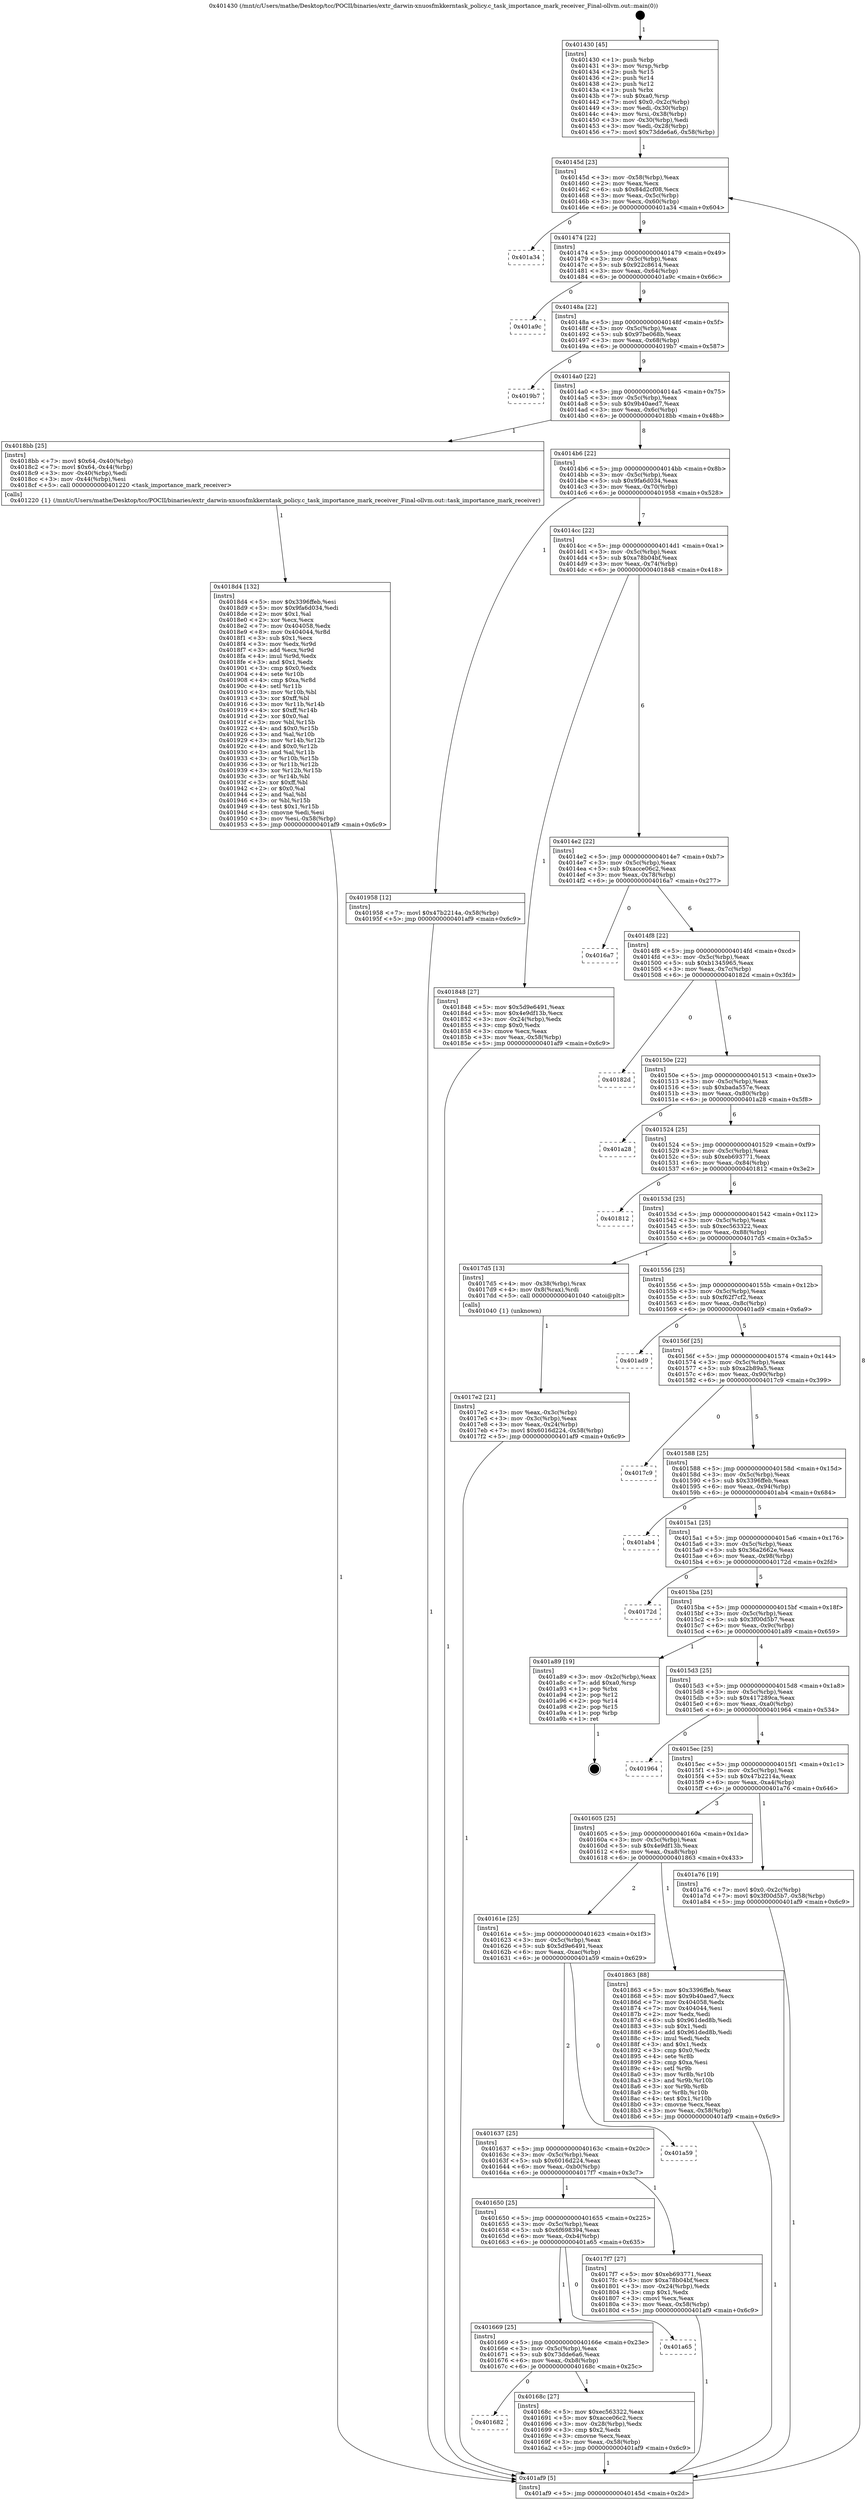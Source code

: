 digraph "0x401430" {
  label = "0x401430 (/mnt/c/Users/mathe/Desktop/tcc/POCII/binaries/extr_darwin-xnuosfmkkerntask_policy.c_task_importance_mark_receiver_Final-ollvm.out::main(0))"
  labelloc = "t"
  node[shape=record]

  Entry [label="",width=0.3,height=0.3,shape=circle,fillcolor=black,style=filled]
  "0x40145d" [label="{
     0x40145d [23]\l
     | [instrs]\l
     &nbsp;&nbsp;0x40145d \<+3\>: mov -0x58(%rbp),%eax\l
     &nbsp;&nbsp;0x401460 \<+2\>: mov %eax,%ecx\l
     &nbsp;&nbsp;0x401462 \<+6\>: sub $0x84d2cf08,%ecx\l
     &nbsp;&nbsp;0x401468 \<+3\>: mov %eax,-0x5c(%rbp)\l
     &nbsp;&nbsp;0x40146b \<+3\>: mov %ecx,-0x60(%rbp)\l
     &nbsp;&nbsp;0x40146e \<+6\>: je 0000000000401a34 \<main+0x604\>\l
  }"]
  "0x401a34" [label="{
     0x401a34\l
  }", style=dashed]
  "0x401474" [label="{
     0x401474 [22]\l
     | [instrs]\l
     &nbsp;&nbsp;0x401474 \<+5\>: jmp 0000000000401479 \<main+0x49\>\l
     &nbsp;&nbsp;0x401479 \<+3\>: mov -0x5c(%rbp),%eax\l
     &nbsp;&nbsp;0x40147c \<+5\>: sub $0x922c8614,%eax\l
     &nbsp;&nbsp;0x401481 \<+3\>: mov %eax,-0x64(%rbp)\l
     &nbsp;&nbsp;0x401484 \<+6\>: je 0000000000401a9c \<main+0x66c\>\l
  }"]
  Exit [label="",width=0.3,height=0.3,shape=circle,fillcolor=black,style=filled,peripheries=2]
  "0x401a9c" [label="{
     0x401a9c\l
  }", style=dashed]
  "0x40148a" [label="{
     0x40148a [22]\l
     | [instrs]\l
     &nbsp;&nbsp;0x40148a \<+5\>: jmp 000000000040148f \<main+0x5f\>\l
     &nbsp;&nbsp;0x40148f \<+3\>: mov -0x5c(%rbp),%eax\l
     &nbsp;&nbsp;0x401492 \<+5\>: sub $0x97be068b,%eax\l
     &nbsp;&nbsp;0x401497 \<+3\>: mov %eax,-0x68(%rbp)\l
     &nbsp;&nbsp;0x40149a \<+6\>: je 00000000004019b7 \<main+0x587\>\l
  }"]
  "0x4018d4" [label="{
     0x4018d4 [132]\l
     | [instrs]\l
     &nbsp;&nbsp;0x4018d4 \<+5\>: mov $0x3396ffeb,%esi\l
     &nbsp;&nbsp;0x4018d9 \<+5\>: mov $0x9fa6d034,%edi\l
     &nbsp;&nbsp;0x4018de \<+2\>: mov $0x1,%al\l
     &nbsp;&nbsp;0x4018e0 \<+2\>: xor %ecx,%ecx\l
     &nbsp;&nbsp;0x4018e2 \<+7\>: mov 0x404058,%edx\l
     &nbsp;&nbsp;0x4018e9 \<+8\>: mov 0x404044,%r8d\l
     &nbsp;&nbsp;0x4018f1 \<+3\>: sub $0x1,%ecx\l
     &nbsp;&nbsp;0x4018f4 \<+3\>: mov %edx,%r9d\l
     &nbsp;&nbsp;0x4018f7 \<+3\>: add %ecx,%r9d\l
     &nbsp;&nbsp;0x4018fa \<+4\>: imul %r9d,%edx\l
     &nbsp;&nbsp;0x4018fe \<+3\>: and $0x1,%edx\l
     &nbsp;&nbsp;0x401901 \<+3\>: cmp $0x0,%edx\l
     &nbsp;&nbsp;0x401904 \<+4\>: sete %r10b\l
     &nbsp;&nbsp;0x401908 \<+4\>: cmp $0xa,%r8d\l
     &nbsp;&nbsp;0x40190c \<+4\>: setl %r11b\l
     &nbsp;&nbsp;0x401910 \<+3\>: mov %r10b,%bl\l
     &nbsp;&nbsp;0x401913 \<+3\>: xor $0xff,%bl\l
     &nbsp;&nbsp;0x401916 \<+3\>: mov %r11b,%r14b\l
     &nbsp;&nbsp;0x401919 \<+4\>: xor $0xff,%r14b\l
     &nbsp;&nbsp;0x40191d \<+2\>: xor $0x0,%al\l
     &nbsp;&nbsp;0x40191f \<+3\>: mov %bl,%r15b\l
     &nbsp;&nbsp;0x401922 \<+4\>: and $0x0,%r15b\l
     &nbsp;&nbsp;0x401926 \<+3\>: and %al,%r10b\l
     &nbsp;&nbsp;0x401929 \<+3\>: mov %r14b,%r12b\l
     &nbsp;&nbsp;0x40192c \<+4\>: and $0x0,%r12b\l
     &nbsp;&nbsp;0x401930 \<+3\>: and %al,%r11b\l
     &nbsp;&nbsp;0x401933 \<+3\>: or %r10b,%r15b\l
     &nbsp;&nbsp;0x401936 \<+3\>: or %r11b,%r12b\l
     &nbsp;&nbsp;0x401939 \<+3\>: xor %r12b,%r15b\l
     &nbsp;&nbsp;0x40193c \<+3\>: or %r14b,%bl\l
     &nbsp;&nbsp;0x40193f \<+3\>: xor $0xff,%bl\l
     &nbsp;&nbsp;0x401942 \<+2\>: or $0x0,%al\l
     &nbsp;&nbsp;0x401944 \<+2\>: and %al,%bl\l
     &nbsp;&nbsp;0x401946 \<+3\>: or %bl,%r15b\l
     &nbsp;&nbsp;0x401949 \<+4\>: test $0x1,%r15b\l
     &nbsp;&nbsp;0x40194d \<+3\>: cmovne %edi,%esi\l
     &nbsp;&nbsp;0x401950 \<+3\>: mov %esi,-0x58(%rbp)\l
     &nbsp;&nbsp;0x401953 \<+5\>: jmp 0000000000401af9 \<main+0x6c9\>\l
  }"]
  "0x4019b7" [label="{
     0x4019b7\l
  }", style=dashed]
  "0x4014a0" [label="{
     0x4014a0 [22]\l
     | [instrs]\l
     &nbsp;&nbsp;0x4014a0 \<+5\>: jmp 00000000004014a5 \<main+0x75\>\l
     &nbsp;&nbsp;0x4014a5 \<+3\>: mov -0x5c(%rbp),%eax\l
     &nbsp;&nbsp;0x4014a8 \<+5\>: sub $0x9b40aed7,%eax\l
     &nbsp;&nbsp;0x4014ad \<+3\>: mov %eax,-0x6c(%rbp)\l
     &nbsp;&nbsp;0x4014b0 \<+6\>: je 00000000004018bb \<main+0x48b\>\l
  }"]
  "0x4017e2" [label="{
     0x4017e2 [21]\l
     | [instrs]\l
     &nbsp;&nbsp;0x4017e2 \<+3\>: mov %eax,-0x3c(%rbp)\l
     &nbsp;&nbsp;0x4017e5 \<+3\>: mov -0x3c(%rbp),%eax\l
     &nbsp;&nbsp;0x4017e8 \<+3\>: mov %eax,-0x24(%rbp)\l
     &nbsp;&nbsp;0x4017eb \<+7\>: movl $0x6016d224,-0x58(%rbp)\l
     &nbsp;&nbsp;0x4017f2 \<+5\>: jmp 0000000000401af9 \<main+0x6c9\>\l
  }"]
  "0x4018bb" [label="{
     0x4018bb [25]\l
     | [instrs]\l
     &nbsp;&nbsp;0x4018bb \<+7\>: movl $0x64,-0x40(%rbp)\l
     &nbsp;&nbsp;0x4018c2 \<+7\>: movl $0x64,-0x44(%rbp)\l
     &nbsp;&nbsp;0x4018c9 \<+3\>: mov -0x40(%rbp),%edi\l
     &nbsp;&nbsp;0x4018cc \<+3\>: mov -0x44(%rbp),%esi\l
     &nbsp;&nbsp;0x4018cf \<+5\>: call 0000000000401220 \<task_importance_mark_receiver\>\l
     | [calls]\l
     &nbsp;&nbsp;0x401220 \{1\} (/mnt/c/Users/mathe/Desktop/tcc/POCII/binaries/extr_darwin-xnuosfmkkerntask_policy.c_task_importance_mark_receiver_Final-ollvm.out::task_importance_mark_receiver)\l
  }"]
  "0x4014b6" [label="{
     0x4014b6 [22]\l
     | [instrs]\l
     &nbsp;&nbsp;0x4014b6 \<+5\>: jmp 00000000004014bb \<main+0x8b\>\l
     &nbsp;&nbsp;0x4014bb \<+3\>: mov -0x5c(%rbp),%eax\l
     &nbsp;&nbsp;0x4014be \<+5\>: sub $0x9fa6d034,%eax\l
     &nbsp;&nbsp;0x4014c3 \<+3\>: mov %eax,-0x70(%rbp)\l
     &nbsp;&nbsp;0x4014c6 \<+6\>: je 0000000000401958 \<main+0x528\>\l
  }"]
  "0x401430" [label="{
     0x401430 [45]\l
     | [instrs]\l
     &nbsp;&nbsp;0x401430 \<+1\>: push %rbp\l
     &nbsp;&nbsp;0x401431 \<+3\>: mov %rsp,%rbp\l
     &nbsp;&nbsp;0x401434 \<+2\>: push %r15\l
     &nbsp;&nbsp;0x401436 \<+2\>: push %r14\l
     &nbsp;&nbsp;0x401438 \<+2\>: push %r12\l
     &nbsp;&nbsp;0x40143a \<+1\>: push %rbx\l
     &nbsp;&nbsp;0x40143b \<+7\>: sub $0xa0,%rsp\l
     &nbsp;&nbsp;0x401442 \<+7\>: movl $0x0,-0x2c(%rbp)\l
     &nbsp;&nbsp;0x401449 \<+3\>: mov %edi,-0x30(%rbp)\l
     &nbsp;&nbsp;0x40144c \<+4\>: mov %rsi,-0x38(%rbp)\l
     &nbsp;&nbsp;0x401450 \<+3\>: mov -0x30(%rbp),%edi\l
     &nbsp;&nbsp;0x401453 \<+3\>: mov %edi,-0x28(%rbp)\l
     &nbsp;&nbsp;0x401456 \<+7\>: movl $0x73dde6a6,-0x58(%rbp)\l
  }"]
  "0x401958" [label="{
     0x401958 [12]\l
     | [instrs]\l
     &nbsp;&nbsp;0x401958 \<+7\>: movl $0x47b2214a,-0x58(%rbp)\l
     &nbsp;&nbsp;0x40195f \<+5\>: jmp 0000000000401af9 \<main+0x6c9\>\l
  }"]
  "0x4014cc" [label="{
     0x4014cc [22]\l
     | [instrs]\l
     &nbsp;&nbsp;0x4014cc \<+5\>: jmp 00000000004014d1 \<main+0xa1\>\l
     &nbsp;&nbsp;0x4014d1 \<+3\>: mov -0x5c(%rbp),%eax\l
     &nbsp;&nbsp;0x4014d4 \<+5\>: sub $0xa78b04bf,%eax\l
     &nbsp;&nbsp;0x4014d9 \<+3\>: mov %eax,-0x74(%rbp)\l
     &nbsp;&nbsp;0x4014dc \<+6\>: je 0000000000401848 \<main+0x418\>\l
  }"]
  "0x401af9" [label="{
     0x401af9 [5]\l
     | [instrs]\l
     &nbsp;&nbsp;0x401af9 \<+5\>: jmp 000000000040145d \<main+0x2d\>\l
  }"]
  "0x401848" [label="{
     0x401848 [27]\l
     | [instrs]\l
     &nbsp;&nbsp;0x401848 \<+5\>: mov $0x5d9e6491,%eax\l
     &nbsp;&nbsp;0x40184d \<+5\>: mov $0x4e9df13b,%ecx\l
     &nbsp;&nbsp;0x401852 \<+3\>: mov -0x24(%rbp),%edx\l
     &nbsp;&nbsp;0x401855 \<+3\>: cmp $0x0,%edx\l
     &nbsp;&nbsp;0x401858 \<+3\>: cmove %ecx,%eax\l
     &nbsp;&nbsp;0x40185b \<+3\>: mov %eax,-0x58(%rbp)\l
     &nbsp;&nbsp;0x40185e \<+5\>: jmp 0000000000401af9 \<main+0x6c9\>\l
  }"]
  "0x4014e2" [label="{
     0x4014e2 [22]\l
     | [instrs]\l
     &nbsp;&nbsp;0x4014e2 \<+5\>: jmp 00000000004014e7 \<main+0xb7\>\l
     &nbsp;&nbsp;0x4014e7 \<+3\>: mov -0x5c(%rbp),%eax\l
     &nbsp;&nbsp;0x4014ea \<+5\>: sub $0xacce06c2,%eax\l
     &nbsp;&nbsp;0x4014ef \<+3\>: mov %eax,-0x78(%rbp)\l
     &nbsp;&nbsp;0x4014f2 \<+6\>: je 00000000004016a7 \<main+0x277\>\l
  }"]
  "0x401682" [label="{
     0x401682\l
  }", style=dashed]
  "0x4016a7" [label="{
     0x4016a7\l
  }", style=dashed]
  "0x4014f8" [label="{
     0x4014f8 [22]\l
     | [instrs]\l
     &nbsp;&nbsp;0x4014f8 \<+5\>: jmp 00000000004014fd \<main+0xcd\>\l
     &nbsp;&nbsp;0x4014fd \<+3\>: mov -0x5c(%rbp),%eax\l
     &nbsp;&nbsp;0x401500 \<+5\>: sub $0xb1345965,%eax\l
     &nbsp;&nbsp;0x401505 \<+3\>: mov %eax,-0x7c(%rbp)\l
     &nbsp;&nbsp;0x401508 \<+6\>: je 000000000040182d \<main+0x3fd\>\l
  }"]
  "0x40168c" [label="{
     0x40168c [27]\l
     | [instrs]\l
     &nbsp;&nbsp;0x40168c \<+5\>: mov $0xec563322,%eax\l
     &nbsp;&nbsp;0x401691 \<+5\>: mov $0xacce06c2,%ecx\l
     &nbsp;&nbsp;0x401696 \<+3\>: mov -0x28(%rbp),%edx\l
     &nbsp;&nbsp;0x401699 \<+3\>: cmp $0x2,%edx\l
     &nbsp;&nbsp;0x40169c \<+3\>: cmovne %ecx,%eax\l
     &nbsp;&nbsp;0x40169f \<+3\>: mov %eax,-0x58(%rbp)\l
     &nbsp;&nbsp;0x4016a2 \<+5\>: jmp 0000000000401af9 \<main+0x6c9\>\l
  }"]
  "0x40182d" [label="{
     0x40182d\l
  }", style=dashed]
  "0x40150e" [label="{
     0x40150e [22]\l
     | [instrs]\l
     &nbsp;&nbsp;0x40150e \<+5\>: jmp 0000000000401513 \<main+0xe3\>\l
     &nbsp;&nbsp;0x401513 \<+3\>: mov -0x5c(%rbp),%eax\l
     &nbsp;&nbsp;0x401516 \<+5\>: sub $0xbada557e,%eax\l
     &nbsp;&nbsp;0x40151b \<+3\>: mov %eax,-0x80(%rbp)\l
     &nbsp;&nbsp;0x40151e \<+6\>: je 0000000000401a28 \<main+0x5f8\>\l
  }"]
  "0x401669" [label="{
     0x401669 [25]\l
     | [instrs]\l
     &nbsp;&nbsp;0x401669 \<+5\>: jmp 000000000040166e \<main+0x23e\>\l
     &nbsp;&nbsp;0x40166e \<+3\>: mov -0x5c(%rbp),%eax\l
     &nbsp;&nbsp;0x401671 \<+5\>: sub $0x73dde6a6,%eax\l
     &nbsp;&nbsp;0x401676 \<+6\>: mov %eax,-0xb8(%rbp)\l
     &nbsp;&nbsp;0x40167c \<+6\>: je 000000000040168c \<main+0x25c\>\l
  }"]
  "0x401a28" [label="{
     0x401a28\l
  }", style=dashed]
  "0x401524" [label="{
     0x401524 [25]\l
     | [instrs]\l
     &nbsp;&nbsp;0x401524 \<+5\>: jmp 0000000000401529 \<main+0xf9\>\l
     &nbsp;&nbsp;0x401529 \<+3\>: mov -0x5c(%rbp),%eax\l
     &nbsp;&nbsp;0x40152c \<+5\>: sub $0xeb693771,%eax\l
     &nbsp;&nbsp;0x401531 \<+6\>: mov %eax,-0x84(%rbp)\l
     &nbsp;&nbsp;0x401537 \<+6\>: je 0000000000401812 \<main+0x3e2\>\l
  }"]
  "0x401a65" [label="{
     0x401a65\l
  }", style=dashed]
  "0x401812" [label="{
     0x401812\l
  }", style=dashed]
  "0x40153d" [label="{
     0x40153d [25]\l
     | [instrs]\l
     &nbsp;&nbsp;0x40153d \<+5\>: jmp 0000000000401542 \<main+0x112\>\l
     &nbsp;&nbsp;0x401542 \<+3\>: mov -0x5c(%rbp),%eax\l
     &nbsp;&nbsp;0x401545 \<+5\>: sub $0xec563322,%eax\l
     &nbsp;&nbsp;0x40154a \<+6\>: mov %eax,-0x88(%rbp)\l
     &nbsp;&nbsp;0x401550 \<+6\>: je 00000000004017d5 \<main+0x3a5\>\l
  }"]
  "0x401650" [label="{
     0x401650 [25]\l
     | [instrs]\l
     &nbsp;&nbsp;0x401650 \<+5\>: jmp 0000000000401655 \<main+0x225\>\l
     &nbsp;&nbsp;0x401655 \<+3\>: mov -0x5c(%rbp),%eax\l
     &nbsp;&nbsp;0x401658 \<+5\>: sub $0x6f698394,%eax\l
     &nbsp;&nbsp;0x40165d \<+6\>: mov %eax,-0xb4(%rbp)\l
     &nbsp;&nbsp;0x401663 \<+6\>: je 0000000000401a65 \<main+0x635\>\l
  }"]
  "0x4017d5" [label="{
     0x4017d5 [13]\l
     | [instrs]\l
     &nbsp;&nbsp;0x4017d5 \<+4\>: mov -0x38(%rbp),%rax\l
     &nbsp;&nbsp;0x4017d9 \<+4\>: mov 0x8(%rax),%rdi\l
     &nbsp;&nbsp;0x4017dd \<+5\>: call 0000000000401040 \<atoi@plt\>\l
     | [calls]\l
     &nbsp;&nbsp;0x401040 \{1\} (unknown)\l
  }"]
  "0x401556" [label="{
     0x401556 [25]\l
     | [instrs]\l
     &nbsp;&nbsp;0x401556 \<+5\>: jmp 000000000040155b \<main+0x12b\>\l
     &nbsp;&nbsp;0x40155b \<+3\>: mov -0x5c(%rbp),%eax\l
     &nbsp;&nbsp;0x40155e \<+5\>: sub $0xf62f7cf2,%eax\l
     &nbsp;&nbsp;0x401563 \<+6\>: mov %eax,-0x8c(%rbp)\l
     &nbsp;&nbsp;0x401569 \<+6\>: je 0000000000401ad9 \<main+0x6a9\>\l
  }"]
  "0x4017f7" [label="{
     0x4017f7 [27]\l
     | [instrs]\l
     &nbsp;&nbsp;0x4017f7 \<+5\>: mov $0xeb693771,%eax\l
     &nbsp;&nbsp;0x4017fc \<+5\>: mov $0xa78b04bf,%ecx\l
     &nbsp;&nbsp;0x401801 \<+3\>: mov -0x24(%rbp),%edx\l
     &nbsp;&nbsp;0x401804 \<+3\>: cmp $0x1,%edx\l
     &nbsp;&nbsp;0x401807 \<+3\>: cmovl %ecx,%eax\l
     &nbsp;&nbsp;0x40180a \<+3\>: mov %eax,-0x58(%rbp)\l
     &nbsp;&nbsp;0x40180d \<+5\>: jmp 0000000000401af9 \<main+0x6c9\>\l
  }"]
  "0x401ad9" [label="{
     0x401ad9\l
  }", style=dashed]
  "0x40156f" [label="{
     0x40156f [25]\l
     | [instrs]\l
     &nbsp;&nbsp;0x40156f \<+5\>: jmp 0000000000401574 \<main+0x144\>\l
     &nbsp;&nbsp;0x401574 \<+3\>: mov -0x5c(%rbp),%eax\l
     &nbsp;&nbsp;0x401577 \<+5\>: sub $0xa2b89a5,%eax\l
     &nbsp;&nbsp;0x40157c \<+6\>: mov %eax,-0x90(%rbp)\l
     &nbsp;&nbsp;0x401582 \<+6\>: je 00000000004017c9 \<main+0x399\>\l
  }"]
  "0x401637" [label="{
     0x401637 [25]\l
     | [instrs]\l
     &nbsp;&nbsp;0x401637 \<+5\>: jmp 000000000040163c \<main+0x20c\>\l
     &nbsp;&nbsp;0x40163c \<+3\>: mov -0x5c(%rbp),%eax\l
     &nbsp;&nbsp;0x40163f \<+5\>: sub $0x6016d224,%eax\l
     &nbsp;&nbsp;0x401644 \<+6\>: mov %eax,-0xb0(%rbp)\l
     &nbsp;&nbsp;0x40164a \<+6\>: je 00000000004017f7 \<main+0x3c7\>\l
  }"]
  "0x4017c9" [label="{
     0x4017c9\l
  }", style=dashed]
  "0x401588" [label="{
     0x401588 [25]\l
     | [instrs]\l
     &nbsp;&nbsp;0x401588 \<+5\>: jmp 000000000040158d \<main+0x15d\>\l
     &nbsp;&nbsp;0x40158d \<+3\>: mov -0x5c(%rbp),%eax\l
     &nbsp;&nbsp;0x401590 \<+5\>: sub $0x3396ffeb,%eax\l
     &nbsp;&nbsp;0x401595 \<+6\>: mov %eax,-0x94(%rbp)\l
     &nbsp;&nbsp;0x40159b \<+6\>: je 0000000000401ab4 \<main+0x684\>\l
  }"]
  "0x401a59" [label="{
     0x401a59\l
  }", style=dashed]
  "0x401ab4" [label="{
     0x401ab4\l
  }", style=dashed]
  "0x4015a1" [label="{
     0x4015a1 [25]\l
     | [instrs]\l
     &nbsp;&nbsp;0x4015a1 \<+5\>: jmp 00000000004015a6 \<main+0x176\>\l
     &nbsp;&nbsp;0x4015a6 \<+3\>: mov -0x5c(%rbp),%eax\l
     &nbsp;&nbsp;0x4015a9 \<+5\>: sub $0x36a2662e,%eax\l
     &nbsp;&nbsp;0x4015ae \<+6\>: mov %eax,-0x98(%rbp)\l
     &nbsp;&nbsp;0x4015b4 \<+6\>: je 000000000040172d \<main+0x2fd\>\l
  }"]
  "0x40161e" [label="{
     0x40161e [25]\l
     | [instrs]\l
     &nbsp;&nbsp;0x40161e \<+5\>: jmp 0000000000401623 \<main+0x1f3\>\l
     &nbsp;&nbsp;0x401623 \<+3\>: mov -0x5c(%rbp),%eax\l
     &nbsp;&nbsp;0x401626 \<+5\>: sub $0x5d9e6491,%eax\l
     &nbsp;&nbsp;0x40162b \<+6\>: mov %eax,-0xac(%rbp)\l
     &nbsp;&nbsp;0x401631 \<+6\>: je 0000000000401a59 \<main+0x629\>\l
  }"]
  "0x40172d" [label="{
     0x40172d\l
  }", style=dashed]
  "0x4015ba" [label="{
     0x4015ba [25]\l
     | [instrs]\l
     &nbsp;&nbsp;0x4015ba \<+5\>: jmp 00000000004015bf \<main+0x18f\>\l
     &nbsp;&nbsp;0x4015bf \<+3\>: mov -0x5c(%rbp),%eax\l
     &nbsp;&nbsp;0x4015c2 \<+5\>: sub $0x3f00d5b7,%eax\l
     &nbsp;&nbsp;0x4015c7 \<+6\>: mov %eax,-0x9c(%rbp)\l
     &nbsp;&nbsp;0x4015cd \<+6\>: je 0000000000401a89 \<main+0x659\>\l
  }"]
  "0x401863" [label="{
     0x401863 [88]\l
     | [instrs]\l
     &nbsp;&nbsp;0x401863 \<+5\>: mov $0x3396ffeb,%eax\l
     &nbsp;&nbsp;0x401868 \<+5\>: mov $0x9b40aed7,%ecx\l
     &nbsp;&nbsp;0x40186d \<+7\>: mov 0x404058,%edx\l
     &nbsp;&nbsp;0x401874 \<+7\>: mov 0x404044,%esi\l
     &nbsp;&nbsp;0x40187b \<+2\>: mov %edx,%edi\l
     &nbsp;&nbsp;0x40187d \<+6\>: sub $0x961ded8b,%edi\l
     &nbsp;&nbsp;0x401883 \<+3\>: sub $0x1,%edi\l
     &nbsp;&nbsp;0x401886 \<+6\>: add $0x961ded8b,%edi\l
     &nbsp;&nbsp;0x40188c \<+3\>: imul %edi,%edx\l
     &nbsp;&nbsp;0x40188f \<+3\>: and $0x1,%edx\l
     &nbsp;&nbsp;0x401892 \<+3\>: cmp $0x0,%edx\l
     &nbsp;&nbsp;0x401895 \<+4\>: sete %r8b\l
     &nbsp;&nbsp;0x401899 \<+3\>: cmp $0xa,%esi\l
     &nbsp;&nbsp;0x40189c \<+4\>: setl %r9b\l
     &nbsp;&nbsp;0x4018a0 \<+3\>: mov %r8b,%r10b\l
     &nbsp;&nbsp;0x4018a3 \<+3\>: and %r9b,%r10b\l
     &nbsp;&nbsp;0x4018a6 \<+3\>: xor %r9b,%r8b\l
     &nbsp;&nbsp;0x4018a9 \<+3\>: or %r8b,%r10b\l
     &nbsp;&nbsp;0x4018ac \<+4\>: test $0x1,%r10b\l
     &nbsp;&nbsp;0x4018b0 \<+3\>: cmovne %ecx,%eax\l
     &nbsp;&nbsp;0x4018b3 \<+3\>: mov %eax,-0x58(%rbp)\l
     &nbsp;&nbsp;0x4018b6 \<+5\>: jmp 0000000000401af9 \<main+0x6c9\>\l
  }"]
  "0x401a89" [label="{
     0x401a89 [19]\l
     | [instrs]\l
     &nbsp;&nbsp;0x401a89 \<+3\>: mov -0x2c(%rbp),%eax\l
     &nbsp;&nbsp;0x401a8c \<+7\>: add $0xa0,%rsp\l
     &nbsp;&nbsp;0x401a93 \<+1\>: pop %rbx\l
     &nbsp;&nbsp;0x401a94 \<+2\>: pop %r12\l
     &nbsp;&nbsp;0x401a96 \<+2\>: pop %r14\l
     &nbsp;&nbsp;0x401a98 \<+2\>: pop %r15\l
     &nbsp;&nbsp;0x401a9a \<+1\>: pop %rbp\l
     &nbsp;&nbsp;0x401a9b \<+1\>: ret\l
  }"]
  "0x4015d3" [label="{
     0x4015d3 [25]\l
     | [instrs]\l
     &nbsp;&nbsp;0x4015d3 \<+5\>: jmp 00000000004015d8 \<main+0x1a8\>\l
     &nbsp;&nbsp;0x4015d8 \<+3\>: mov -0x5c(%rbp),%eax\l
     &nbsp;&nbsp;0x4015db \<+5\>: sub $0x417289ca,%eax\l
     &nbsp;&nbsp;0x4015e0 \<+6\>: mov %eax,-0xa0(%rbp)\l
     &nbsp;&nbsp;0x4015e6 \<+6\>: je 0000000000401964 \<main+0x534\>\l
  }"]
  "0x401605" [label="{
     0x401605 [25]\l
     | [instrs]\l
     &nbsp;&nbsp;0x401605 \<+5\>: jmp 000000000040160a \<main+0x1da\>\l
     &nbsp;&nbsp;0x40160a \<+3\>: mov -0x5c(%rbp),%eax\l
     &nbsp;&nbsp;0x40160d \<+5\>: sub $0x4e9df13b,%eax\l
     &nbsp;&nbsp;0x401612 \<+6\>: mov %eax,-0xa8(%rbp)\l
     &nbsp;&nbsp;0x401618 \<+6\>: je 0000000000401863 \<main+0x433\>\l
  }"]
  "0x401964" [label="{
     0x401964\l
  }", style=dashed]
  "0x4015ec" [label="{
     0x4015ec [25]\l
     | [instrs]\l
     &nbsp;&nbsp;0x4015ec \<+5\>: jmp 00000000004015f1 \<main+0x1c1\>\l
     &nbsp;&nbsp;0x4015f1 \<+3\>: mov -0x5c(%rbp),%eax\l
     &nbsp;&nbsp;0x4015f4 \<+5\>: sub $0x47b2214a,%eax\l
     &nbsp;&nbsp;0x4015f9 \<+6\>: mov %eax,-0xa4(%rbp)\l
     &nbsp;&nbsp;0x4015ff \<+6\>: je 0000000000401a76 \<main+0x646\>\l
  }"]
  "0x401a76" [label="{
     0x401a76 [19]\l
     | [instrs]\l
     &nbsp;&nbsp;0x401a76 \<+7\>: movl $0x0,-0x2c(%rbp)\l
     &nbsp;&nbsp;0x401a7d \<+7\>: movl $0x3f00d5b7,-0x58(%rbp)\l
     &nbsp;&nbsp;0x401a84 \<+5\>: jmp 0000000000401af9 \<main+0x6c9\>\l
  }"]
  Entry -> "0x401430" [label=" 1"]
  "0x40145d" -> "0x401a34" [label=" 0"]
  "0x40145d" -> "0x401474" [label=" 9"]
  "0x401a89" -> Exit [label=" 1"]
  "0x401474" -> "0x401a9c" [label=" 0"]
  "0x401474" -> "0x40148a" [label=" 9"]
  "0x401a76" -> "0x401af9" [label=" 1"]
  "0x40148a" -> "0x4019b7" [label=" 0"]
  "0x40148a" -> "0x4014a0" [label=" 9"]
  "0x401958" -> "0x401af9" [label=" 1"]
  "0x4014a0" -> "0x4018bb" [label=" 1"]
  "0x4014a0" -> "0x4014b6" [label=" 8"]
  "0x4018d4" -> "0x401af9" [label=" 1"]
  "0x4014b6" -> "0x401958" [label=" 1"]
  "0x4014b6" -> "0x4014cc" [label=" 7"]
  "0x4018bb" -> "0x4018d4" [label=" 1"]
  "0x4014cc" -> "0x401848" [label=" 1"]
  "0x4014cc" -> "0x4014e2" [label=" 6"]
  "0x401863" -> "0x401af9" [label=" 1"]
  "0x4014e2" -> "0x4016a7" [label=" 0"]
  "0x4014e2" -> "0x4014f8" [label=" 6"]
  "0x401848" -> "0x401af9" [label=" 1"]
  "0x4014f8" -> "0x40182d" [label=" 0"]
  "0x4014f8" -> "0x40150e" [label=" 6"]
  "0x4017f7" -> "0x401af9" [label=" 1"]
  "0x40150e" -> "0x401a28" [label=" 0"]
  "0x40150e" -> "0x401524" [label=" 6"]
  "0x4017d5" -> "0x4017e2" [label=" 1"]
  "0x401524" -> "0x401812" [label=" 0"]
  "0x401524" -> "0x40153d" [label=" 6"]
  "0x401af9" -> "0x40145d" [label=" 8"]
  "0x40153d" -> "0x4017d5" [label=" 1"]
  "0x40153d" -> "0x401556" [label=" 5"]
  "0x40168c" -> "0x401af9" [label=" 1"]
  "0x401556" -> "0x401ad9" [label=" 0"]
  "0x401556" -> "0x40156f" [label=" 5"]
  "0x401669" -> "0x401682" [label=" 0"]
  "0x40156f" -> "0x4017c9" [label=" 0"]
  "0x40156f" -> "0x401588" [label=" 5"]
  "0x4017e2" -> "0x401af9" [label=" 1"]
  "0x401588" -> "0x401ab4" [label=" 0"]
  "0x401588" -> "0x4015a1" [label=" 5"]
  "0x401650" -> "0x401669" [label=" 1"]
  "0x4015a1" -> "0x40172d" [label=" 0"]
  "0x4015a1" -> "0x4015ba" [label=" 5"]
  "0x401430" -> "0x40145d" [label=" 1"]
  "0x4015ba" -> "0x401a89" [label=" 1"]
  "0x4015ba" -> "0x4015d3" [label=" 4"]
  "0x401637" -> "0x401650" [label=" 1"]
  "0x4015d3" -> "0x401964" [label=" 0"]
  "0x4015d3" -> "0x4015ec" [label=" 4"]
  "0x401669" -> "0x40168c" [label=" 1"]
  "0x4015ec" -> "0x401a76" [label=" 1"]
  "0x4015ec" -> "0x401605" [label=" 3"]
  "0x401637" -> "0x4017f7" [label=" 1"]
  "0x401605" -> "0x401863" [label=" 1"]
  "0x401605" -> "0x40161e" [label=" 2"]
  "0x401650" -> "0x401a65" [label=" 0"]
  "0x40161e" -> "0x401a59" [label=" 0"]
  "0x40161e" -> "0x401637" [label=" 2"]
}
